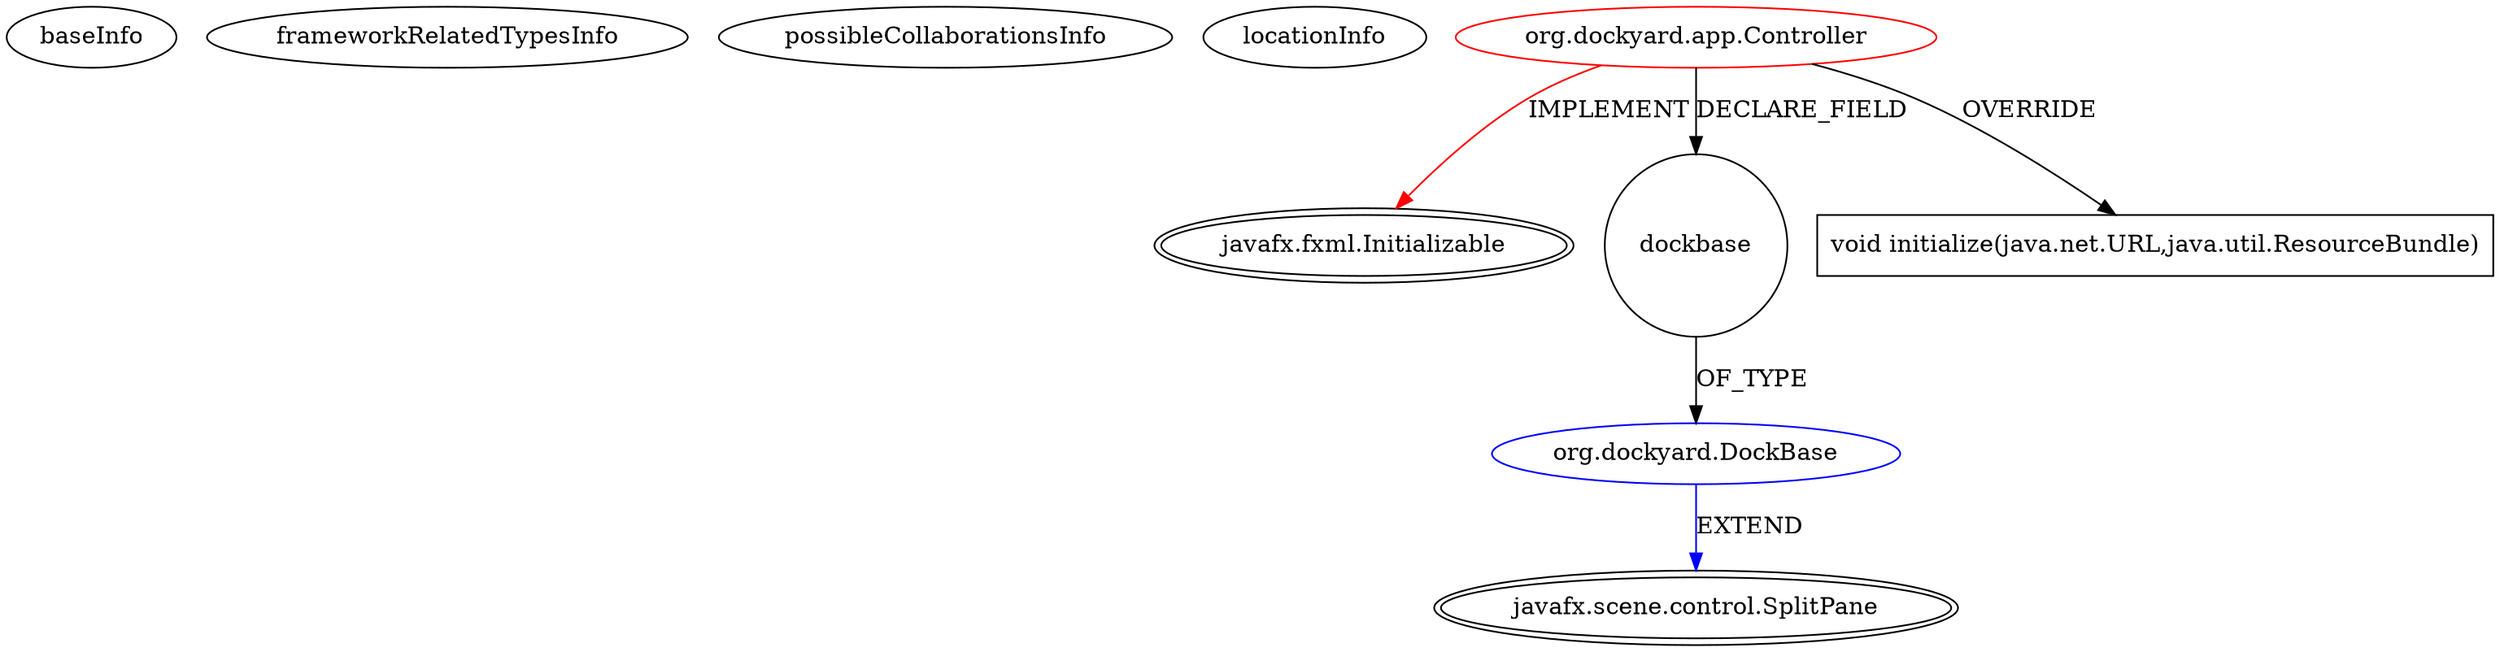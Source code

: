 digraph {
baseInfo[graphId=2659,category="extension_graph",isAnonymous=false,possibleRelation=true]
frameworkRelatedTypesInfo[0="javafx.fxml.Initializable"]
possibleCollaborationsInfo[0="2659~FIELD_DECLARATION-~javafx.fxml.Initializable ~javafx.scene.control.SplitPane ~false~false"]
locationInfo[projectName="eugener-dockyard",filePath="/eugener-dockyard/dockyard-master/src/org/dockyard/app/Controller.java",contextSignature="Controller",graphId="2659"]
0[label="org.dockyard.app.Controller",vertexType="ROOT_CLIENT_CLASS_DECLARATION",isFrameworkType=false,color=red]
1[label="javafx.fxml.Initializable",vertexType="FRAMEWORK_INTERFACE_TYPE",isFrameworkType=true,peripheries=2]
2[label="dockbase",vertexType="FIELD_DECLARATION",isFrameworkType=false,shape=circle]
3[label="org.dockyard.DockBase",vertexType="REFERENCE_CLIENT_CLASS_DECLARATION",isFrameworkType=false,color=blue]
4[label="javafx.scene.control.SplitPane",vertexType="FRAMEWORK_CLASS_TYPE",isFrameworkType=true,peripheries=2]
5[label="void initialize(java.net.URL,java.util.ResourceBundle)",vertexType="OVERRIDING_METHOD_DECLARATION",isFrameworkType=false,shape=box]
0->1[label="IMPLEMENT",color=red]
0->2[label="DECLARE_FIELD"]
3->4[label="EXTEND",color=blue]
2->3[label="OF_TYPE"]
0->5[label="OVERRIDE"]
}

